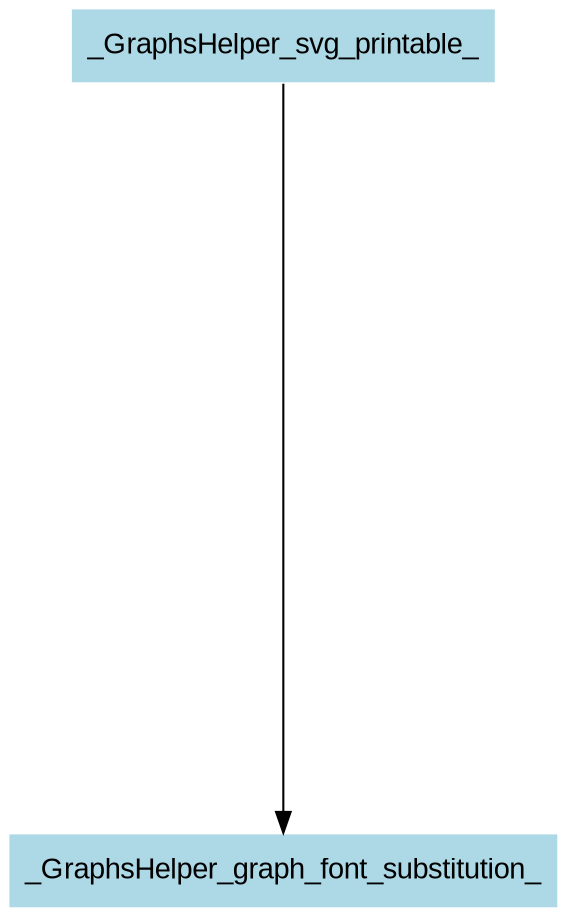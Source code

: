 digraph CallGraph {
ranksep=5;
nodesep=0.5;
node [fontname=Arial];
edge [fontname=Arial];
_GraphsHelper_svg_printable_ -> _GraphsHelper_graph_font_substitution_;
_GraphsHelper_svg_printable_ [shape=box, style=filled, fillcolor=lightblue  , color=white];
_GraphsHelper_graph_font_substitution_ [shape=box, style=filled, fillcolor=lightblue  , color=white];
}
